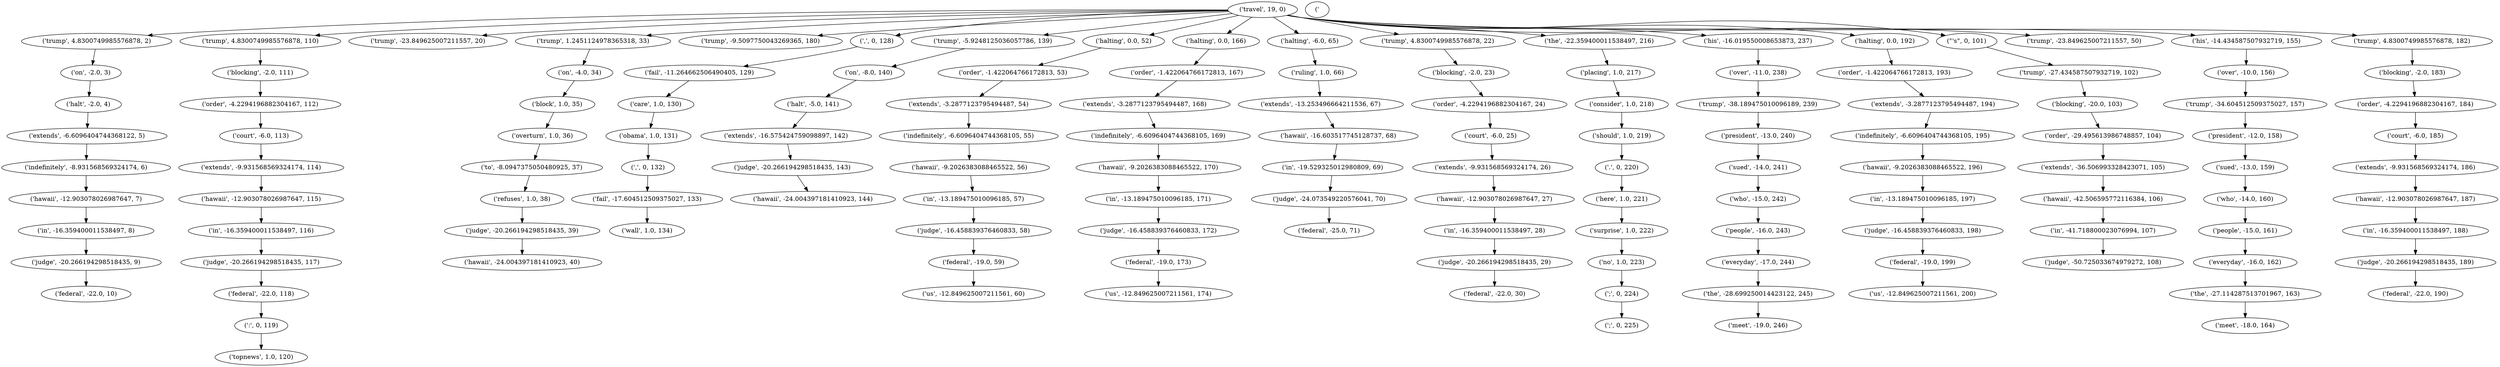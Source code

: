 strict digraph "" {
"('trump', 4.8300749985576878, 2)";
"('judge', -20.266194298518435, 189)";
"('trump', 4.8300749985576878, 110)";
"('indefinitely', -8.931568569324174, 6)";
"(';', 0, 224)";
"('ruling', 1.0, 66)";
"('indefinitely', -6.6096404744368105, 55)";
"('trump', -23.849625007211557, 20)";
"('in', -13.189475010096185, 197)";
"('wall', 1.0, 134)";
"('president', -12.0, 158)";
"('hawaii', -42.506595772116384, 106)";
"('federal', -22.0, 30)";
"('federal', -19.0, 173)";
"('order', -1.422064766172813, 167)";
"('order', -1.422064766172813, 53)";
"('us', -12.849625007211561, 174)";
"('the', -27.114287513701967, 163)";
"('order', -4.2294196882304167, 112)";
"('people', -16.0, 243)";
"('care', 1.0, 130)";
"('should', 1.0, 219)";
"('federal', -19.0, 59)";
"('blocking', -2.0, 23)";
"('fail', -11.264662506490405, 129)";
"(';', 0, 225)";
"('judge', -20.266194298518435, 9)";
"('in', -13.189475010096185, 171)";
"('in', -13.189475010096185, 57)";
"('extends', -36.506993328423071, 105)";
"('fail', -17.604512509375027, 133)";
"(',', 0, 132)";
"('trump', 1.2451124978365318, 33)";
"('who', -14.0, 160)";
"('over', -11.0, 238)";
"('us', -12.849625007211561, 60)";
"('trump', -9.5097750043269365, 180)";
"('blocking', -2.0, 111)";
"('travel', 19, 0)";
"('indefinitely', -6.6096404744368105, 169)";
"('obama', 1.0, 131)";
"('on', -4.0, 34)";
"('extends', -9.931568569324174, 26)";
"('halt', -5.0, 141)";
"('order', -4.2294196882304167, 24)";
"('refuses', 1.0, 38)";
"('extends', -3.2877123795494487, 54)";
"(',', 0, 128)";
"('order', -29.495613986748857, 104)";
"('hawaii', -12.903078026987647, 27)";
"('surprise', 1.0, 222)";
"('hawaii', -16.603517745128737, 68)";
"('trump', -5.9248125036057786, 139)";
"('placing', 1.0, 217)";
"('to', -8.0947375050480925, 37)";
"('halting', 0.0, 52)";
"('extends', -9.931568569324174, 114)";
"('halting', 0.0, 166)";
"('meet', -18.0, 164)";
"('judge', -16.458839376460833, 58)";
"('people', -15.0, 161)";
"('judge', -16.458839376460833, 172)";
"('extends', -3.2877123795494487, 194)";
"('halting', -6.0, 65)";
"('no', 1.0, 223)";
"('.', 0, 220)";
"('judge', -24.073549220576041, 70)";
"('court', -6.0, 185)";
"('trump', -34.604512509375027, 157)";
"('extends', -13.253496664211536, 67)";
"('over', -10.0, 156)";
"('on', -8.0, 140)";
"('meet', -19.0, 246)";
"('federal', -22.0, 118)";
"('us', -12.849625007211561, 200)";
"('judge', -20.266194298518435, 143)";
"('hawaii', -12.903078026987647, 115)";
"('judge', -16.458839376460833, 198)";
"('judge', -20.266194298518435, 117)";
"('trump', 4.8300749985576878, 22)";
"('federal', -25.0, 71)";
"('in', -16.359400011538497, 28)";
"('the', -28.699250014423122, 245)";
"('order', -1.422064766172813, 193)";
"('here', 1.0, 221)";
"('the', -22.359400011538497, 216)";
"('judge', -20.266194298518435, 29)";
"('trump', -27.434587507932719, 102)";
"('judge', -50.725033674979272, 108)";
"('overturn', 1.0, 36)";
"('sued', -13.0, 159)";
"('hawaii', -9.2026383088465522, 196)";
"('judge', -20.266194298518435, 39)";
"('";
"('sued', -14.0, 241)";
"('trump', -38.189475010096189, 239)";
"('federal', -19.0, 199)";
"('who', -15.0, 242)";
"('indefinitely', -6.6096404744368105, 195)";
"('blocking', -20.0, 103)";
"('extends', -6.6096404744368122, 5)";
"('in', -19.529325012980809, 69)";
"('in', -16.359400011538497, 188)";
"('order', -4.2294196882304167, 184)";
"('everyday', -17.0, 244)";
"('hawaii', -24.004397181410923, 40)";
"('blocking', -2.0, 183)";
"('his', -16.019550008653873, 237)";
"('hawaii', -9.2026383088465522, 56)";
"('hawaii', -12.903078026987647, 7)";
"('on', -2.0, 3)";
"('halting', 0.0, 192)";
"('halt', -2.0, 4)";
"('court', -6.0, 25)";
"(\"'s\", 0, 101)";
"('block', 1.0, 35)";
"('extends', -3.2877123795494487, 168)";
"('extends', -16.575424759098897, 142)";
"('trump', -23.849625007211557, 50)";
"('his', -14.434587507932719, 155)";
"('consider', 1.0, 218)";
"('federal', -22.0, 10)";
"('everyday', -16.0, 162)";
"('in', -16.359400011538497, 8)";
"('trump', 4.8300749985576878, 182)";
"('hawaii', -9.2026383088465522, 170)";
"('court', -6.0, 113)";
"('extends', -9.931568569324174, 186)";
"('in', -41.718800023076994, 107)";
"('in', -16.359400011538497, 116)";
"('hawaii', -24.004397181410923, 144)";
"('topnews', 1.0, 120)";
"('president', -13.0, 240)";
"('federal', -22.0, 190)";
"('hawaii', -12.903078026987647, 187)";
"('trump', 4.8300749985576878, 2)" -> "('on', -2.0, 3)";
"('judge', -20.266194298518435, 189)" -> "('federal', -22.0, 190)";
"('trump', 4.8300749985576878, 110)" -> "('blocking', -2.0, 111)";
"('indefinitely', -8.931568569324174, 6)" -> "('hawaii', -12.903078026987647, 7)";
"(';', 0, 224)" -> "(';', 0, 225)";
"('ruling', 1.0, 66)" -> "('extends', -13.253496664211536, 67)";
"('indefinitely', -6.6096404744368105, 55)" -> "('hawaii', -9.2026383088465522, 56)";
"('in', -13.189475010096185, 197)" -> "('judge', -16.458839376460833, 198)";
"('president', -12.0, 158)" -> "('sued', -13.0, 159)";
"('hawaii', -42.506595772116384, 106)" -> "('in', -41.718800023076994, 107)";
"('federal', -19.0, 173)" -> "('us', -12.849625007211561, 174)";
"('order', -1.422064766172813, 167)" -> "('extends', -3.2877123795494487, 168)";
"('order', -1.422064766172813, 53)" -> "('extends', -3.2877123795494487, 54)";
"('the', -27.114287513701967, 163)" -> "('meet', -18.0, 164)";
"('order', -4.2294196882304167, 112)" -> "('court', -6.0, 113)";
"('people', -16.0, 243)" -> "('everyday', -17.0, 244)";
"('care', 1.0, 130)" -> "('obama', 1.0, 131)";
"('should', 1.0, 219)" -> "('.', 0, 220)";
"('federal', -19.0, 59)" -> "('us', -12.849625007211561, 60)";
"('blocking', -2.0, 23)" -> "('order', -4.2294196882304167, 24)";
"('fail', -11.264662506490405, 129)" -> "('care', 1.0, 130)";
"('judge', -20.266194298518435, 9)" -> "('federal', -22.0, 10)";
"('in', -13.189475010096185, 171)" -> "('judge', -16.458839376460833, 172)";
"('in', -13.189475010096185, 57)" -> "('judge', -16.458839376460833, 58)";
"('extends', -36.506993328423071, 105)" -> "('hawaii', -42.506595772116384, 106)";
"('fail', -17.604512509375027, 133)" -> "('wall', 1.0, 134)";
"(',', 0, 132)" -> "('fail', -17.604512509375027, 133)";
"('trump', 1.2451124978365318, 33)" -> "('on', -4.0, 34)";
"('who', -14.0, 160)" -> "('people', -15.0, 161)";
"('over', -11.0, 238)" -> "('trump', -38.189475010096189, 239)";
"('blocking', -2.0, 111)" -> "('order', -4.2294196882304167, 112)";
"('travel', 19, 0)" -> "('trump', -23.849625007211557, 50)";
"('travel', 19, 0)" -> "('trump', 4.8300749985576878, 2)";
"('travel', 19, 0)" -> "('his', -14.434587507932719, 155)";
"('travel', 19, 0)" -> "('trump', 4.8300749985576878, 110)";
"('travel', 19, 0)" -> "('trump', 1.2451124978365318, 33)";
"('travel', 19, 0)" -> "('halting', -6.0, 65)";
"('travel', 19, 0)" -> "('halting', 0.0, 52)";
"('travel', 19, 0)" -> "('trump', -9.5097750043269365, 180)";
"('travel', 19, 0)" -> "('halting', 0.0, 166)";
"('travel', 19, 0)" -> "('trump', 4.8300749985576878, 22)";
"('travel', 19, 0)" -> "('trump', -23.849625007211557, 20)";
"('travel', 19, 0)" -> "('trump', 4.8300749985576878, 182)";
"('travel', 19, 0)" -> "('trump', -5.9248125036057786, 139)";
"('travel', 19, 0)" -> "('his', -16.019550008653873, 237)";
"('travel', 19, 0)" -> "('halting', 0.0, 192)";
"('travel', 19, 0)" -> "(\"'s\", 0, 101)";
"('travel', 19, 0)" -> "(',', 0, 128)";
"('travel', 19, 0)" -> "('the', -22.359400011538497, 216)";
"('indefinitely', -6.6096404744368105, 169)" -> "('hawaii', -9.2026383088465522, 170)";
"('obama', 1.0, 131)" -> "(',', 0, 132)";
"('on', -4.0, 34)" -> "('block', 1.0, 35)";
"('extends', -9.931568569324174, 26)" -> "('hawaii', -12.903078026987647, 27)";
"('halt', -5.0, 141)" -> "('extends', -16.575424759098897, 142)";
"('order', -4.2294196882304167, 24)" -> "('court', -6.0, 25)";
"('refuses', 1.0, 38)" -> "('judge', -20.266194298518435, 39)";
"('extends', -3.2877123795494487, 54)" -> "('indefinitely', -6.6096404744368105, 55)";
"(',', 0, 128)" -> "('fail', -11.264662506490405, 129)";
"('order', -29.495613986748857, 104)" -> "('extends', -36.506993328423071, 105)";
"('hawaii', -12.903078026987647, 27)" -> "('in', -16.359400011538497, 28)";
"('surprise', 1.0, 222)" -> "('no', 1.0, 223)";
"('hawaii', -16.603517745128737, 68)" -> "('in', -19.529325012980809, 69)";
"('trump', -5.9248125036057786, 139)" -> "('on', -8.0, 140)";
"('placing', 1.0, 217)" -> "('consider', 1.0, 218)";
"('to', -8.0947375050480925, 37)" -> "('refuses', 1.0, 38)";
"('halting', 0.0, 52)" -> "('order', -1.422064766172813, 53)";
"('extends', -9.931568569324174, 114)" -> "('hawaii', -12.903078026987647, 115)";
"('halting', 0.0, 166)" -> "('order', -1.422064766172813, 167)";
"('judge', -16.458839376460833, 58)" -> "('federal', -19.0, 59)";
"('people', -15.0, 161)" -> "('everyday', -16.0, 162)";
"('judge', -16.458839376460833, 172)" -> "('federal', -19.0, 173)";
"('extends', -3.2877123795494487, 194)" -> "('indefinitely', -6.6096404744368105, 195)";
"('halting', -6.0, 65)" -> "('ruling', 1.0, 66)";
"('no', 1.0, 223)" -> "(';', 0, 224)";
"('.', 0, 220)" -> "('here', 1.0, 221)";
"('judge', -24.073549220576041, 70)" -> "('federal', -25.0, 71)";
"('court', -6.0, 185)" -> "('extends', -9.931568569324174, 186)";
"('trump', -34.604512509375027, 157)" -> "('president', -12.0, 158)";
"('extends', -13.253496664211536, 67)" -> "('hawaii', -16.603517745128737, 68)";
"('over', -10.0, 156)" -> "('trump', -34.604512509375027, 157)";
"('on', -8.0, 140)" -> "('halt', -5.0, 141)";
"('federal', -22.0, 118)" -> "(':', 0, 119)";
"('judge', -20.266194298518435, 143)" -> "('hawaii', -24.004397181410923, 144)";
"('hawaii', -12.903078026987647, 115)" -> "('in', -16.359400011538497, 116)";
"('judge', -16.458839376460833, 198)" -> "('federal', -19.0, 199)";
"('judge', -20.266194298518435, 117)" -> "('federal', -22.0, 118)";
"('trump', 4.8300749985576878, 22)" -> "('blocking', -2.0, 23)";
"('in', -16.359400011538497, 28)" -> "('judge', -20.266194298518435, 29)";
"('the', -28.699250014423122, 245)" -> "('meet', -19.0, 246)";
"('order', -1.422064766172813, 193)" -> "('extends', -3.2877123795494487, 194)";
"('here', 1.0, 221)" -> "('surprise', 1.0, 222)";
"('the', -22.359400011538497, 216)" -> "('placing', 1.0, 217)";
"('judge', -20.266194298518435, 29)" -> "('federal', -22.0, 30)";
"('trump', -27.434587507932719, 102)" -> "('blocking', -20.0, 103)";
"('overturn', 1.0, 36)" -> "('to', -8.0947375050480925, 37)";
"('sued', -13.0, 159)" -> "('who', -14.0, 160)";
"('hawaii', -9.2026383088465522, 196)" -> "('in', -13.189475010096185, 197)";
"('judge', -20.266194298518435, 39)" -> "('hawaii', -24.004397181410923, 40)";
"(':', 0, 119)" -> "('topnews', 1.0, 120)";
"('sued', -14.0, 241)" -> "('who', -15.0, 242)";
"('trump', -38.189475010096189, 239)" -> "('president', -13.0, 240)";
"('federal', -19.0, 199)" -> "('us', -12.849625007211561, 200)";
"('who', -15.0, 242)" -> "('people', -16.0, 243)";
"('indefinitely', -6.6096404744368105, 195)" -> "('hawaii', -9.2026383088465522, 196)";
"('blocking', -20.0, 103)" -> "('order', -29.495613986748857, 104)";
"('extends', -6.6096404744368122, 5)" -> "('indefinitely', -8.931568569324174, 6)";
"('in', -19.529325012980809, 69)" -> "('judge', -24.073549220576041, 70)";
"('in', -16.359400011538497, 188)" -> "('judge', -20.266194298518435, 189)";
"('order', -4.2294196882304167, 184)" -> "('court', -6.0, 185)";
"('everyday', -17.0, 244)" -> "('the', -28.699250014423122, 245)";
"('blocking', -2.0, 183)" -> "('order', -4.2294196882304167, 184)";
"('his', -16.019550008653873, 237)" -> "('over', -11.0, 238)";
"('hawaii', -9.2026383088465522, 56)" -> "('in', -13.189475010096185, 57)";
"('hawaii', -12.903078026987647, 7)" -> "('in', -16.359400011538497, 8)";
"('on', -2.0, 3)" -> "('halt', -2.0, 4)";
"('halting', 0.0, 192)" -> "('order', -1.422064766172813, 193)";
"('halt', -2.0, 4)" -> "('extends', -6.6096404744368122, 5)";
"('court', -6.0, 25)" -> "('extends', -9.931568569324174, 26)";
"(\"'s\", 0, 101)" -> "('trump', -27.434587507932719, 102)";
"('block', 1.0, 35)" -> "('overturn', 1.0, 36)";
"('extends', -3.2877123795494487, 168)" -> "('indefinitely', -6.6096404744368105, 169)";
"('extends', -16.575424759098897, 142)" -> "('judge', -20.266194298518435, 143)";
"('his', -14.434587507932719, 155)" -> "('over', -10.0, 156)";
"('consider', 1.0, 218)" -> "('should', 1.0, 219)";
"('everyday', -16.0, 162)" -> "('the', -27.114287513701967, 163)";
"('in', -16.359400011538497, 8)" -> "('judge', -20.266194298518435, 9)";
"('trump', 4.8300749985576878, 182)" -> "('blocking', -2.0, 183)";
"('hawaii', -9.2026383088465522, 170)" -> "('in', -13.189475010096185, 171)";
"('court', -6.0, 113)" -> "('extends', -9.931568569324174, 114)";
"('extends', -9.931568569324174, 186)" -> "('hawaii', -12.903078026987647, 187)";
"('in', -41.718800023076994, 107)" -> "('judge', -50.725033674979272, 108)";
"('in', -16.359400011538497, 116)" -> "('judge', -20.266194298518435, 117)";
"('president', -13.0, 240)" -> "('sued', -14.0, 241)";
"('hawaii', -12.903078026987647, 187)" -> "('in', -16.359400011538497, 188)";
}
